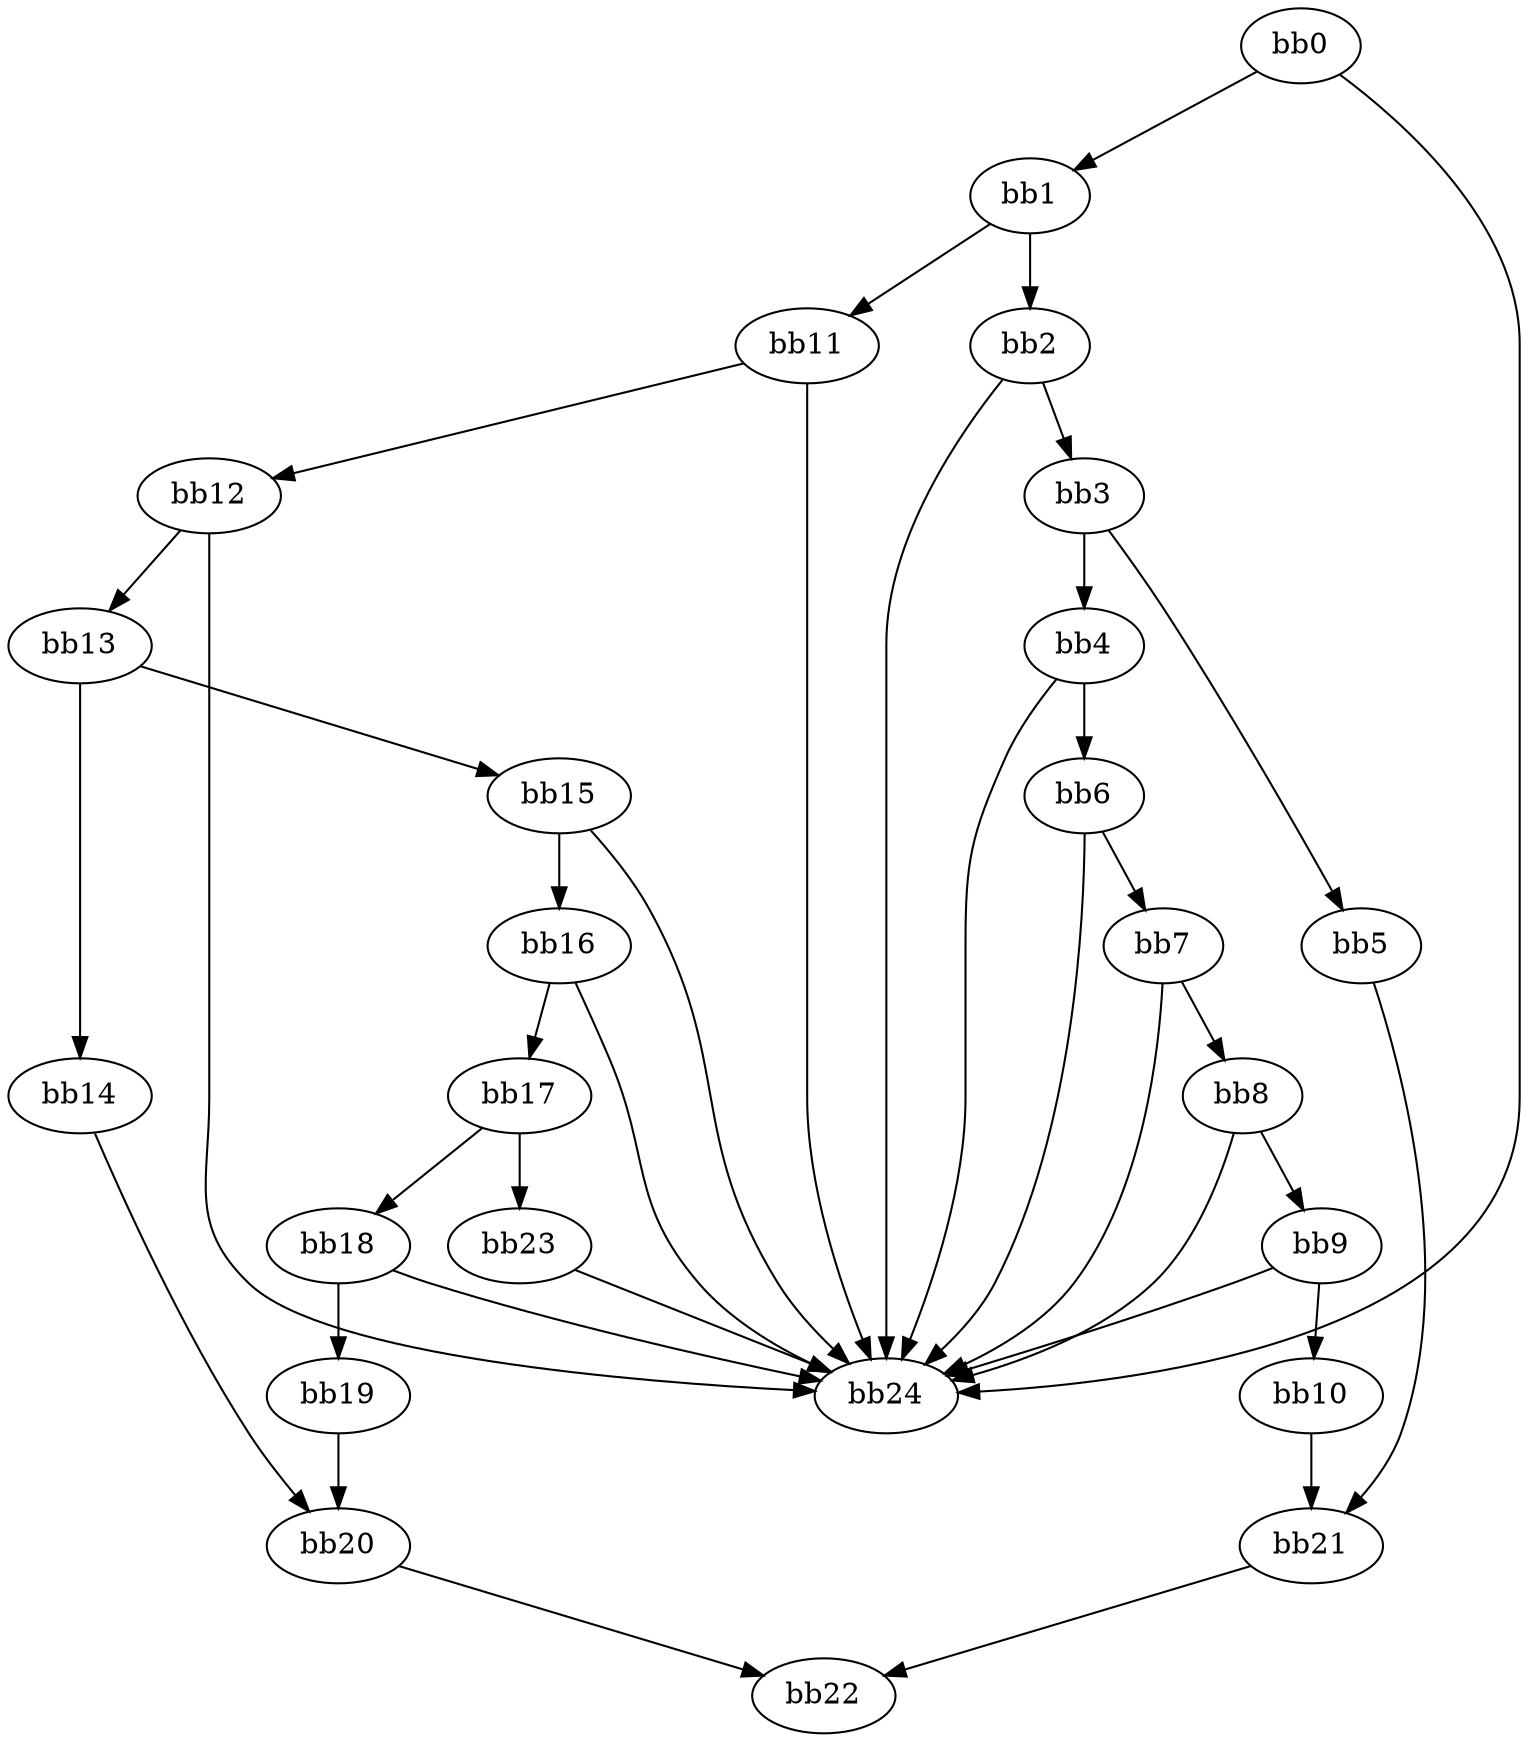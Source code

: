 digraph {
    0 [ label = "bb0\l" ]
    1 [ label = "bb1\l" ]
    2 [ label = "bb2\l" ]
    3 [ label = "bb3\l" ]
    4 [ label = "bb4\l" ]
    5 [ label = "bb5\l" ]
    6 [ label = "bb6\l" ]
    7 [ label = "bb7\l" ]
    8 [ label = "bb8\l" ]
    9 [ label = "bb9\l" ]
    10 [ label = "bb10\l" ]
    11 [ label = "bb11\l" ]
    12 [ label = "bb12\l" ]
    13 [ label = "bb13\l" ]
    14 [ label = "bb14\l" ]
    15 [ label = "bb15\l" ]
    16 [ label = "bb16\l" ]
    17 [ label = "bb17\l" ]
    18 [ label = "bb18\l" ]
    19 [ label = "bb19\l" ]
    20 [ label = "bb20\l" ]
    21 [ label = "bb21\l" ]
    22 [ label = "bb22\l" ]
    23 [ label = "bb23\l" ]
    24 [ label = "bb24\l" ]
    0 -> 1 [ ]
    0 -> 24 [ ]
    1 -> 2 [ ]
    1 -> 11 [ ]
    2 -> 3 [ ]
    2 -> 24 [ ]
    3 -> 4 [ ]
    3 -> 5 [ ]
    4 -> 6 [ ]
    4 -> 24 [ ]
    5 -> 21 [ ]
    6 -> 7 [ ]
    6 -> 24 [ ]
    7 -> 8 [ ]
    7 -> 24 [ ]
    8 -> 9 [ ]
    8 -> 24 [ ]
    9 -> 10 [ ]
    9 -> 24 [ ]
    10 -> 21 [ ]
    11 -> 12 [ ]
    11 -> 24 [ ]
    12 -> 13 [ ]
    12 -> 24 [ ]
    13 -> 14 [ ]
    13 -> 15 [ ]
    14 -> 20 [ ]
    15 -> 16 [ ]
    15 -> 24 [ ]
    16 -> 17 [ ]
    16 -> 24 [ ]
    17 -> 18 [ ]
    17 -> 23 [ ]
    18 -> 19 [ ]
    18 -> 24 [ ]
    19 -> 20 [ ]
    20 -> 22 [ ]
    21 -> 22 [ ]
    23 -> 24 [ ]
}

